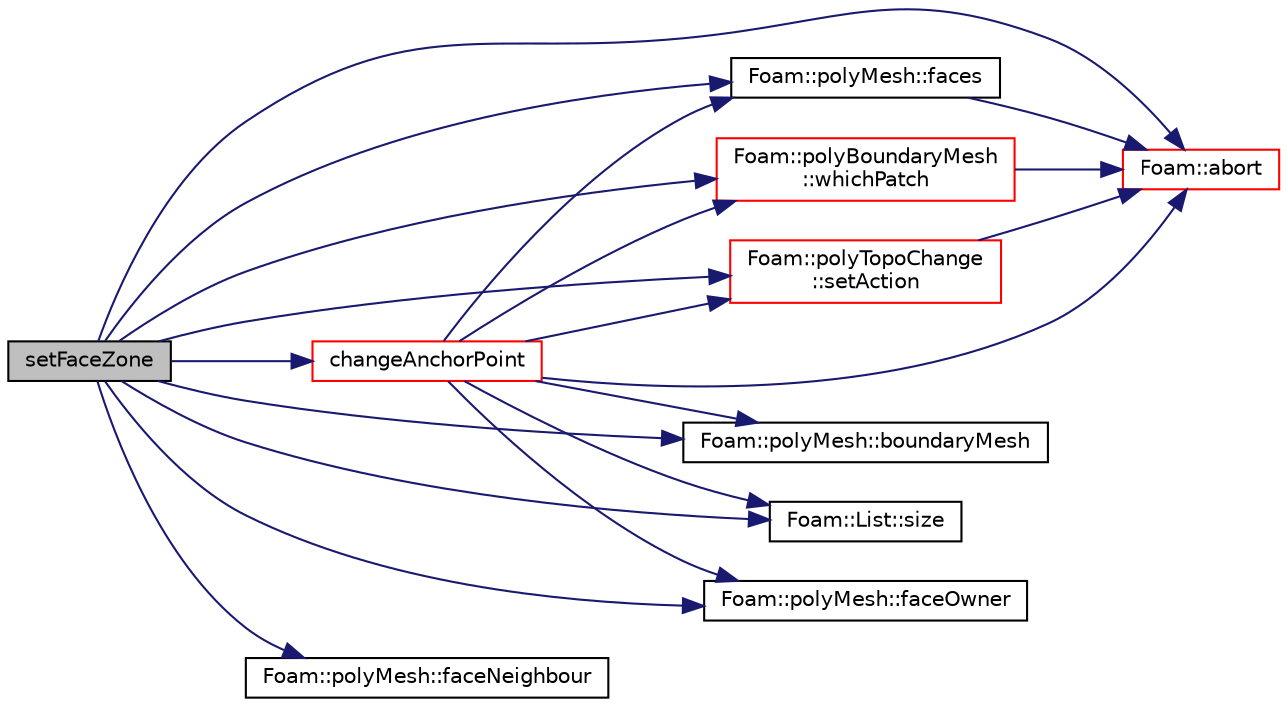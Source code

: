 digraph "setFaceZone"
{
  bgcolor="transparent";
  edge [fontname="Helvetica",fontsize="10",labelfontname="Helvetica",labelfontsize="10"];
  node [fontname="Helvetica",fontsize="10",shape=record];
  rankdir="LR";
  Node1 [label="setFaceZone",height=0.2,width=0.4,color="black", fillcolor="grey75", style="filled", fontcolor="black"];
  Node1 -> Node2 [color="midnightblue",fontsize="10",style="solid",fontname="Helvetica"];
  Node2 [label="Foam::abort",height=0.2,width=0.4,color="red",URL="$a10758.html#a447107a607d03e417307c203fa5fb44b"];
  Node1 -> Node3 [color="midnightblue",fontsize="10",style="solid",fontname="Helvetica"];
  Node3 [label="Foam::polyMesh::boundaryMesh",height=0.2,width=0.4,color="black",URL="$a01921.html#a6b7f5ba89250dbd7a1c6c7860ab60fe3",tooltip="Return boundary mesh. "];
  Node1 -> Node4 [color="midnightblue",fontsize="10",style="solid",fontname="Helvetica"];
  Node4 [label="changeAnchorPoint",height=0.2,width=0.4,color="red",URL="$a02168.html#a085eccc1946391439db822d350f1702e",tooltip="Change anchor point (zero&#39;th point of face) for a boundary face. "];
  Node4 -> Node5 [color="midnightblue",fontsize="10",style="solid",fontname="Helvetica"];
  Node5 [label="Foam::polyMesh::faces",height=0.2,width=0.4,color="black",URL="$a01921.html#a4434536d50d4c14116249da802a1e2b2",tooltip="Return raw faces. "];
  Node5 -> Node2 [color="midnightblue",fontsize="10",style="solid",fontname="Helvetica"];
  Node4 -> Node6 [color="midnightblue",fontsize="10",style="solid",fontname="Helvetica"];
  Node6 [label="Foam::List::size",height=0.2,width=0.4,color="black",URL="$a01366.html#a8a5f6fa29bd4b500caf186f60245b384",tooltip="Override size to be inconsistent with allocated storage. "];
  Node4 -> Node2 [color="midnightblue",fontsize="10",style="solid",fontname="Helvetica"];
  Node4 -> Node3 [color="midnightblue",fontsize="10",style="solid",fontname="Helvetica"];
  Node4 -> Node7 [color="midnightblue",fontsize="10",style="solid",fontname="Helvetica"];
  Node7 [label="Foam::polyBoundaryMesh\l::whichPatch",height=0.2,width=0.4,color="red",URL="$a01915.html#a6d7e875689c6272231ad4b60139b7324",tooltip="Return patch index for a given face label. "];
  Node7 -> Node2 [color="midnightblue",fontsize="10",style="solid",fontname="Helvetica"];
  Node4 -> Node8 [color="midnightblue",fontsize="10",style="solid",fontname="Helvetica"];
  Node8 [label="Foam::polyTopoChange\l::setAction",height=0.2,width=0.4,color="red",URL="$a01943.html#a40a23962b792d24f4cb999f5b55aece2",tooltip="For compatibility with polyTopoChange: set topological action. "];
  Node8 -> Node2 [color="midnightblue",fontsize="10",style="solid",fontname="Helvetica"];
  Node4 -> Node9 [color="midnightblue",fontsize="10",style="solid",fontname="Helvetica"];
  Node9 [label="Foam::polyMesh::faceOwner",height=0.2,width=0.4,color="black",URL="$a01921.html#a6d4def83436c9aa4dc68e8e42c5cf268",tooltip="Return face owner. "];
  Node1 -> Node10 [color="midnightblue",fontsize="10",style="solid",fontname="Helvetica"];
  Node10 [label="Foam::polyMesh::faceNeighbour",height=0.2,width=0.4,color="black",URL="$a01921.html#ad03ef02786858ab9d5e2776a4731c77c",tooltip="Return face neighbour. "];
  Node1 -> Node9 [color="midnightblue",fontsize="10",style="solid",fontname="Helvetica"];
  Node1 -> Node5 [color="midnightblue",fontsize="10",style="solid",fontname="Helvetica"];
  Node1 -> Node8 [color="midnightblue",fontsize="10",style="solid",fontname="Helvetica"];
  Node1 -> Node6 [color="midnightblue",fontsize="10",style="solid",fontname="Helvetica"];
  Node1 -> Node7 [color="midnightblue",fontsize="10",style="solid",fontname="Helvetica"];
}
